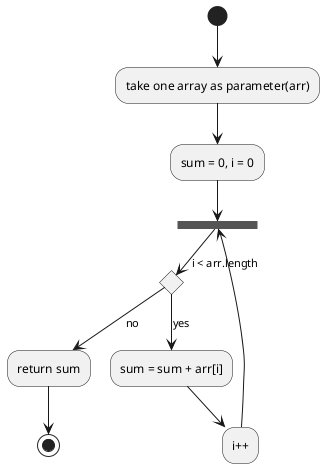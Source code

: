@startuml
(*)--> take one array as parameter(arr)
--> sum = 0, i = 0
--> == S1 == 
if i < arr.length then
    --> [yes] sum = sum + arr[i]
    --> i++
    --> == S1 ==
else
    --> [no] return sum
    --> (*)
endif
@enduml